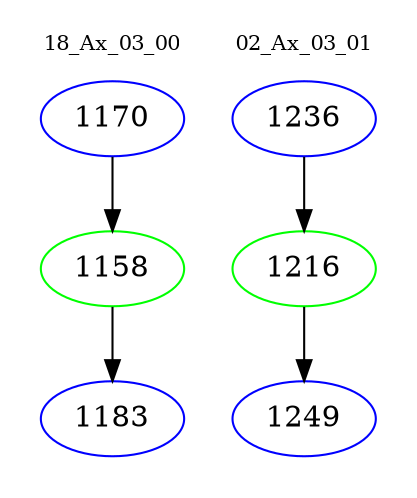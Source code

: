 digraph{
subgraph cluster_0 {
color = white
label = "18_Ax_03_00";
fontsize=10;
T0_1170 [label="1170", color="blue"]
T0_1170 -> T0_1158 [color="black"]
T0_1158 [label="1158", color="green"]
T0_1158 -> T0_1183 [color="black"]
T0_1183 [label="1183", color="blue"]
}
subgraph cluster_1 {
color = white
label = "02_Ax_03_01";
fontsize=10;
T1_1236 [label="1236", color="blue"]
T1_1236 -> T1_1216 [color="black"]
T1_1216 [label="1216", color="green"]
T1_1216 -> T1_1249 [color="black"]
T1_1249 [label="1249", color="blue"]
}
}
